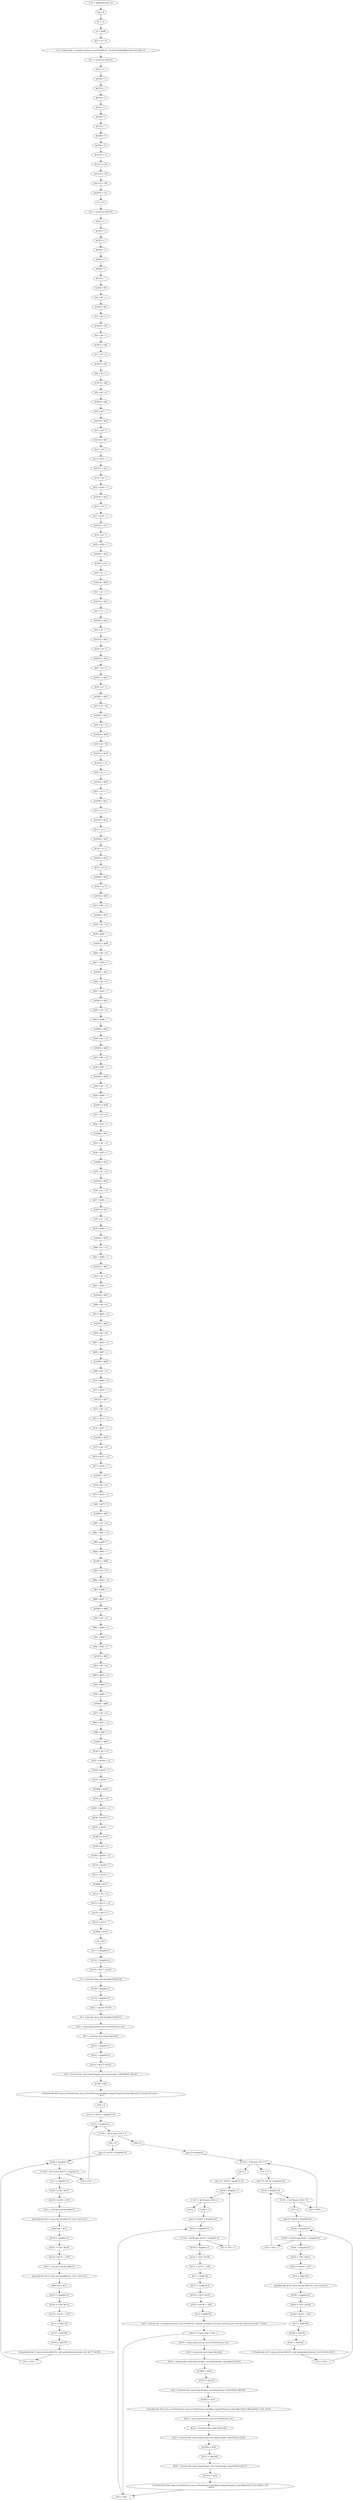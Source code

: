 digraph "unitGraph" {
    "i138 := @parameter0: int"
    "b0 = 8"
    "b1 = 32"
    "s2 = 4096"
    "$i3 = s2 * 16"
    "r0 = staticinvoke <compiler.intrinsics.zip.TestAdler32: byte[] initializedBytes(int,int)>($i3, 0)"
    "$r1 = newarray (int)[15]"
    "$r1[1] = 1"
    "$r1[2] = 2"
    "$r1[3] = 3"
    "$r1[4] = 4"
    "$r1[5] = 5"
    "$r1[6] = 6"
    "$r1[7] = 7"
    "$r1[8] = 8"
    "$r1[9] = 16"
    "$r1[10] = 32"
    "$r1[11] = 64"
    "$r1[12] = 128"
    "$r1[13] = 256"
    "$r1[14] = 512"
    "r2 = $r1"
    "$r3 = newarray (int)[70]"
    "$r3[1] = 1"
    "$r3[2] = 2"
    "$r3[3] = 3"
    "$r3[4] = 4"
    "$r3[5] = 5"
    "$r3[6] = 6"
    "$r3[7] = 7"
    "$r3[8] = b0"
    "$i4 = b0 + 1"
    "$r3[9] = $i4"
    "$i5 = b0 + 2"
    "$r3[10] = $i5"
    "$i6 = b0 + 3"
    "$r3[11] = $i6"
    "$i7 = b0 + 4"
    "$r3[12] = $i7"
    "$i8 = b0 + 5"
    "$r3[13] = $i8"
    "$i9 = b0 + 6"
    "$r3[14] = $i9"
    "$i10 = b0 + 7"
    "$r3[15] = $i10"
    "$i11 = b0 * 2"
    "$r3[16] = $i11"
    "$i12 = b0 * 2"
    "$i13 = $i12 + 1"
    "$r3[17] = $i13"
    "$i14 = b0 * 2"
    "$i15 = $i14 + 3"
    "$r3[18] = $i15"
    "$i16 = b0 * 2"
    "$i17 = $i16 + 5"
    "$r3[19] = $i17"
    "$i18 = b0 * 2"
    "$i19 = $i18 + 7"
    "$r3[20] = $i19"
    "$r3[21] = b1"
    "$i20 = b1 + 1"
    "$r3[22] = $i20"
    "$i21 = b1 + 3"
    "$r3[23] = $i21"
    "$i22 = b1 + 5"
    "$r3[24] = $i22"
    "$i23 = b1 + 7"
    "$r3[25] = $i23"
    "$i24 = b1 * 2"
    "$r3[26] = $i24"
    "$i25 = b1 * 4"
    "$r3[27] = $i25"
    "$i26 = b1 * 8"
    "$r3[28] = $i26"
    "$i27 = b1 * 16"
    "$r3[29] = $i27"
    "$i28 = b1 * 32"
    "$r3[30] = $i28"
    "$i29 = b1 * 64"
    "$r3[31] = $i29"
    "$r3[32] = s2"
    "$i30 = s2 + 1"
    "$r3[33] = $i30"
    "$i31 = s2 + 3"
    "$r3[34] = $i31"
    "$i32 = s2 + 5"
    "$r3[35] = $i32"
    "$i33 = s2 + 7"
    "$r3[36] = $i33"
    "$i34 = s2 * 2"
    "$r3[37] = $i34"
    "$i35 = s2 * 4"
    "$r3[38] = $i35"
    "$i36 = s2 * 8"
    "$r3[39] = $i36"
    "$i37 = b0 + b1"
    "$r3[40] = $i37"
    "$i38 = b0 + b1"
    "$i39 = $i38 + 1"
    "$r3[41] = $i39"
    "$i40 = b0 + b1"
    "$i41 = $i40 + 3"
    "$r3[42] = $i41"
    "$i42 = b0 + b1"
    "$i43 = $i42 + 5"
    "$r3[43] = $i43"
    "$i44 = b0 + b1"
    "$i45 = $i44 + 7"
    "$r3[44] = $i45"
    "$i46 = b0 + s2"
    "$r3[45] = $i46"
    "$i47 = b0 + s2"
    "$i48 = $i47 + 1"
    "$r3[46] = $i48"
    "$i49 = b0 + s2"
    "$i50 = $i49 + 3"
    "$r3[47] = $i50"
    "$i51 = b0 + s2"
    "$i52 = $i51 + 5"
    "$r3[48] = $i52"
    "$i53 = b0 + s2"
    "$i54 = $i53 + 7"
    "$r3[49] = $i54"
    "$i55 = b1 + s2"
    "$r3[50] = $i55"
    "$i56 = b1 + s2"
    "$i57 = $i56 + 1"
    "$r3[51] = $i57"
    "$i58 = b1 + s2"
    "$i59 = $i58 + 3"
    "$r3[52] = $i59"
    "$i60 = b1 + s2"
    "$i61 = $i60 + 5"
    "$r3[53] = $i61"
    "$i62 = b1 + s2"
    "$i63 = $i62 + 7"
    "$r3[54] = $i63"
    "$i64 = b0 + b1"
    "$i65 = $i64 + s2"
    "$r3[55] = $i65"
    "$i66 = b0 + b1"
    "$i67 = $i66 + s2"
    "$i68 = $i67 + 1"
    "$r3[56] = $i68"
    "$i69 = b0 + b1"
    "$i70 = $i69 + s2"
    "$i71 = $i70 + 3"
    "$r3[57] = $i71"
    "$i72 = b0 + b1"
    "$i73 = $i72 + s2"
    "$i74 = $i73 + 5"
    "$r3[58] = $i74"
    "$i75 = b0 + b1"
    "$i76 = $i75 + s2"
    "$i77 = $i76 + 7"
    "$r3[59] = $i77"
    "$i78 = b0 + b1"
    "$i79 = $i78 + s2"
    "$i80 = $i79 * 2"
    "$r3[60] = $i80"
    "$i81 = b0 + b1"
    "$i82 = $i81 + s2"
    "$i83 = $i82 * 2"
    "$i84 = $i83 + 1"
    "$r3[61] = $i84"
    "$i85 = b0 + b1"
    "$i86 = $i85 + s2"
    "$i87 = $i86 * 2"
    "$i88 = $i87 + 3"
    "$r3[62] = $i88"
    "$i89 = b0 + b1"
    "$i90 = $i89 + s2"
    "$i91 = $i90 * 2"
    "$i92 = $i91 + 5"
    "$r3[63] = $i92"
    "$i93 = b0 + b1"
    "$i94 = $i93 + s2"
    "$i95 = $i94 * 2"
    "$i96 = $i95 + 7"
    "$r3[64] = $i96"
    "$i97 = b0 + b1"
    "$i98 = $i97 + s2"
    "$i99 = $i98 * 3"
    "$r3[65] = $i99"
    "$i100 = b0 + b1"
    "$i101 = $i100 + s2"
    "$i102 = $i101 * 3"
    "$i103 = $i102 - 1"
    "$r3[66] = $i103"
    "$i104 = b0 + b1"
    "$i105 = $i104 + s2"
    "$i106 = $i105 * 3"
    "$i107 = $i106 - 3"
    "$r3[67] = $i107"
    "$i108 = b0 + b1"
    "$i109 = $i108 + s2"
    "$i110 = $i109 * 3"
    "$i111 = $i110 - 5"
    "$r3[68] = $i111"
    "$i112 = b0 + b1"
    "$i113 = $i112 + s2"
    "$i114 = $i113 * 3"
    "$i115 = $i114 - 7"
    "$r3[69] = $i115"
    "r4 = $r3"
    "$i117 = lengthof r2"
    "$i116 = lengthof r4"
    "$i118 = $i117 * $i116"
    "r5 = newarray (java.util.zip.Adler32)[$i118]"
    "$i120 = lengthof r2"
    "$i119 = lengthof r4"
    "$i121 = $i120 * $i119"
    "r6 = newarray (java.util.zip.Adler32)[$i121]"
    "$r8 = <java.lang.System: java.io.PrintStream out>"
    "$r7 = newarray (java.lang.Object)[1]"
    "$i123 = lengthof r2"
    "$i122 = lengthof r4"
    "$i124 = $i123 * $i122"
    "$r9 = staticinvoke <java.lang.Integer: java.lang.Integer valueOf(int)>($i124)"
    "$r7[0] = $r9"
    "virtualinvoke $r8.<java.io.PrintStream: java.io.PrintStream printf(java.lang.String,java.lang.Object[])>(\"testing %d cases ...\n\", $r7)"
    "i158 = 0"
    "goto [?= $i125 = lengthof r2]"
    "i159 = 0"
    "goto [?= $i126 = lengthof r4]"
    "$i127 = lengthof r4"
    "$i128 = i158 * $i127"
    "$i129 = $i128 + i159"
    "$r11 = new java.util.zip.Adler32"
    "specialinvoke $r11.<java.util.zip.Adler32: void <init>()>()"
    "r5[$i129] = $r11"
    "$i130 = lengthof r4"
    "$i131 = i158 * $i130"
    "$i132 = $i131 + i159"
    "$r12 = new java.util.zip.Adler32"
    "specialinvoke $r12.<java.util.zip.Adler32: void <init>()>()"
    "r6[$i132] = $r12"
    "$i133 = lengthof r4"
    "$i134 = i158 * $i133"
    "$i135 = $i134 + i159"
    "$r13 = r5[$i135]"
    "$i137 = r2[i158]"
    "$i136 = r4[i159]"
    "virtualinvoke $r13.<java.util.zip.Adler32: void update(byte[],int,int)>(r0, $i137, $i136)"
    "i159 = i159 + 1"
    "$i126 = lengthof r4"
    "if i159 < $i126 goto $i127 = lengthof r4"
    "i158 = i158 + 1"
    "$i125 = lengthof r2"
    "if i158 < $i125 goto i159 = 0"
    "i160 = 0"
    "goto [?= (branch)]"
    "i161 = 0"
    "goto [?= $i139 = lengthof r2]"
    "i162 = 0"
    "goto [?= $i140 = lengthof r4]"
    "$i141 = lengthof r4"
    "$i142 = i161 * $i141"
    "$i143 = $i142 + i162"
    "$r14 = r6[$i143]"
    "virtualinvoke $r14.<java.util.zip.Adler32: void reset()>()"
    "$i144 = lengthof r4"
    "$i145 = i161 * $i144"
    "$i146 = $i145 + i162"
    "$r15 = r6[$i146]"
    "$i148 = r2[i161]"
    "$i147 = r4[i162]"
    "virtualinvoke $r15.<java.util.zip.Adler32: void update(byte[],int,int)>(r0, $i148, $i147)"
    "i162 = i162 + 1"
    "$i140 = lengthof r4"
    "if i162 < $i140 goto $i141 = lengthof r4"
    "i161 = i161 + 1"
    "$i139 = lengthof r2"
    "if i161 < $i139 goto i162 = 0"
    "i160 = i160 + 1"
    "if i160 < i138 goto i161 = 0"
    "i163 = 0"
    "goto [?= $i149 = lengthof r2]"
    "i164 = 0"
    "goto [?= $i165 = lengthof r4]"
    "$i150 = lengthof r4"
    "$i151 = i163 * $i150"
    "$i152 = $i151 + i164"
    "$r17 = r5[$i152]"
    "$i153 = lengthof r4"
    "$i154 = i163 * $i153"
    "$i155 = $i154 + i164"
    "$r16 = r6[$i155]"
    "$z0 = staticinvoke <compiler.intrinsics.zip.TestAdler32: boolean check(java.util.zip.Checksum,java.util.zip.Checksum)>($r17, $r16)"
    "if $z0 != 0 goto i164 = i164 + 1"
    "$r19 = <java.lang.System: java.io.PrintStream out>"
    "$r18 = newarray (java.lang.Object)[2]"
    "$r20 = staticinvoke <java.lang.Integer: java.lang.Integer valueOf(int)>(i163)"
    "$r18[0] = $r20"
    "$i156 = r2[i163]"
    "$r21 = staticinvoke <java.lang.Integer: java.lang.Integer valueOf(int)>($i156)"
    "$r18[1] = $r21"
    "virtualinvoke $r19.<java.io.PrintStream: java.io.PrintStream printf(java.lang.String,java.lang.Object[])>(\"offsets[%d] = %d\", $r18)"
    "$r24 = <java.lang.System: java.io.PrintStream out>"
    "$r23 = newarray (java.lang.Object)[2]"
    "$r25 = staticinvoke <java.lang.Integer: java.lang.Integer valueOf(int)>(i164)"
    "$r23[0] = $r25"
    "$i157 = r4[i164]"
    "$r26 = staticinvoke <java.lang.Integer: java.lang.Integer valueOf(int)>($i157)"
    "$r23[1] = $r26"
    "virtualinvoke $r24.<java.io.PrintStream: java.io.PrintStream printf(java.lang.String,java.lang.Object[])>(\"\tsizes[%d] = %d\n\", $r23)"
    "i164 = i164 + 1"
    "$i165 = lengthof r4"
    "if i164 < $i165 goto $i150 = lengthof r4"
    "i163 = i163 + 1"
    "$i149 = lengthof r2"
    "if i163 < $i149 goto i164 = 0"
    "return"
    "i138 := @parameter0: int"->"b0 = 8";
    "b0 = 8"->"b1 = 32";
    "b1 = 32"->"s2 = 4096";
    "s2 = 4096"->"$i3 = s2 * 16";
    "$i3 = s2 * 16"->"r0 = staticinvoke <compiler.intrinsics.zip.TestAdler32: byte[] initializedBytes(int,int)>($i3, 0)";
    "r0 = staticinvoke <compiler.intrinsics.zip.TestAdler32: byte[] initializedBytes(int,int)>($i3, 0)"->"$r1 = newarray (int)[15]";
    "$r1 = newarray (int)[15]"->"$r1[1] = 1";
    "$r1[1] = 1"->"$r1[2] = 2";
    "$r1[2] = 2"->"$r1[3] = 3";
    "$r1[3] = 3"->"$r1[4] = 4";
    "$r1[4] = 4"->"$r1[5] = 5";
    "$r1[5] = 5"->"$r1[6] = 6";
    "$r1[6] = 6"->"$r1[7] = 7";
    "$r1[7] = 7"->"$r1[8] = 8";
    "$r1[8] = 8"->"$r1[9] = 16";
    "$r1[9] = 16"->"$r1[10] = 32";
    "$r1[10] = 32"->"$r1[11] = 64";
    "$r1[11] = 64"->"$r1[12] = 128";
    "$r1[12] = 128"->"$r1[13] = 256";
    "$r1[13] = 256"->"$r1[14] = 512";
    "$r1[14] = 512"->"r2 = $r1";
    "r2 = $r1"->"$r3 = newarray (int)[70]";
    "$r3 = newarray (int)[70]"->"$r3[1] = 1";
    "$r3[1] = 1"->"$r3[2] = 2";
    "$r3[2] = 2"->"$r3[3] = 3";
    "$r3[3] = 3"->"$r3[4] = 4";
    "$r3[4] = 4"->"$r3[5] = 5";
    "$r3[5] = 5"->"$r3[6] = 6";
    "$r3[6] = 6"->"$r3[7] = 7";
    "$r3[7] = 7"->"$r3[8] = b0";
    "$r3[8] = b0"->"$i4 = b0 + 1";
    "$i4 = b0 + 1"->"$r3[9] = $i4";
    "$r3[9] = $i4"->"$i5 = b0 + 2";
    "$i5 = b0 + 2"->"$r3[10] = $i5";
    "$r3[10] = $i5"->"$i6 = b0 + 3";
    "$i6 = b0 + 3"->"$r3[11] = $i6";
    "$r3[11] = $i6"->"$i7 = b0 + 4";
    "$i7 = b0 + 4"->"$r3[12] = $i7";
    "$r3[12] = $i7"->"$i8 = b0 + 5";
    "$i8 = b0 + 5"->"$r3[13] = $i8";
    "$r3[13] = $i8"->"$i9 = b0 + 6";
    "$i9 = b0 + 6"->"$r3[14] = $i9";
    "$r3[14] = $i9"->"$i10 = b0 + 7";
    "$i10 = b0 + 7"->"$r3[15] = $i10";
    "$r3[15] = $i10"->"$i11 = b0 * 2";
    "$i11 = b0 * 2"->"$r3[16] = $i11";
    "$r3[16] = $i11"->"$i12 = b0 * 2";
    "$i12 = b0 * 2"->"$i13 = $i12 + 1";
    "$i13 = $i12 + 1"->"$r3[17] = $i13";
    "$r3[17] = $i13"->"$i14 = b0 * 2";
    "$i14 = b0 * 2"->"$i15 = $i14 + 3";
    "$i15 = $i14 + 3"->"$r3[18] = $i15";
    "$r3[18] = $i15"->"$i16 = b0 * 2";
    "$i16 = b0 * 2"->"$i17 = $i16 + 5";
    "$i17 = $i16 + 5"->"$r3[19] = $i17";
    "$r3[19] = $i17"->"$i18 = b0 * 2";
    "$i18 = b0 * 2"->"$i19 = $i18 + 7";
    "$i19 = $i18 + 7"->"$r3[20] = $i19";
    "$r3[20] = $i19"->"$r3[21] = b1";
    "$r3[21] = b1"->"$i20 = b1 + 1";
    "$i20 = b1 + 1"->"$r3[22] = $i20";
    "$r3[22] = $i20"->"$i21 = b1 + 3";
    "$i21 = b1 + 3"->"$r3[23] = $i21";
    "$r3[23] = $i21"->"$i22 = b1 + 5";
    "$i22 = b1 + 5"->"$r3[24] = $i22";
    "$r3[24] = $i22"->"$i23 = b1 + 7";
    "$i23 = b1 + 7"->"$r3[25] = $i23";
    "$r3[25] = $i23"->"$i24 = b1 * 2";
    "$i24 = b1 * 2"->"$r3[26] = $i24";
    "$r3[26] = $i24"->"$i25 = b1 * 4";
    "$i25 = b1 * 4"->"$r3[27] = $i25";
    "$r3[27] = $i25"->"$i26 = b1 * 8";
    "$i26 = b1 * 8"->"$r3[28] = $i26";
    "$r3[28] = $i26"->"$i27 = b1 * 16";
    "$i27 = b1 * 16"->"$r3[29] = $i27";
    "$r3[29] = $i27"->"$i28 = b1 * 32";
    "$i28 = b1 * 32"->"$r3[30] = $i28";
    "$r3[30] = $i28"->"$i29 = b1 * 64";
    "$i29 = b1 * 64"->"$r3[31] = $i29";
    "$r3[31] = $i29"->"$r3[32] = s2";
    "$r3[32] = s2"->"$i30 = s2 + 1";
    "$i30 = s2 + 1"->"$r3[33] = $i30";
    "$r3[33] = $i30"->"$i31 = s2 + 3";
    "$i31 = s2 + 3"->"$r3[34] = $i31";
    "$r3[34] = $i31"->"$i32 = s2 + 5";
    "$i32 = s2 + 5"->"$r3[35] = $i32";
    "$r3[35] = $i32"->"$i33 = s2 + 7";
    "$i33 = s2 + 7"->"$r3[36] = $i33";
    "$r3[36] = $i33"->"$i34 = s2 * 2";
    "$i34 = s2 * 2"->"$r3[37] = $i34";
    "$r3[37] = $i34"->"$i35 = s2 * 4";
    "$i35 = s2 * 4"->"$r3[38] = $i35";
    "$r3[38] = $i35"->"$i36 = s2 * 8";
    "$i36 = s2 * 8"->"$r3[39] = $i36";
    "$r3[39] = $i36"->"$i37 = b0 + b1";
    "$i37 = b0 + b1"->"$r3[40] = $i37";
    "$r3[40] = $i37"->"$i38 = b0 + b1";
    "$i38 = b0 + b1"->"$i39 = $i38 + 1";
    "$i39 = $i38 + 1"->"$r3[41] = $i39";
    "$r3[41] = $i39"->"$i40 = b0 + b1";
    "$i40 = b0 + b1"->"$i41 = $i40 + 3";
    "$i41 = $i40 + 3"->"$r3[42] = $i41";
    "$r3[42] = $i41"->"$i42 = b0 + b1";
    "$i42 = b0 + b1"->"$i43 = $i42 + 5";
    "$i43 = $i42 + 5"->"$r3[43] = $i43";
    "$r3[43] = $i43"->"$i44 = b0 + b1";
    "$i44 = b0 + b1"->"$i45 = $i44 + 7";
    "$i45 = $i44 + 7"->"$r3[44] = $i45";
    "$r3[44] = $i45"->"$i46 = b0 + s2";
    "$i46 = b0 + s2"->"$r3[45] = $i46";
    "$r3[45] = $i46"->"$i47 = b0 + s2";
    "$i47 = b0 + s2"->"$i48 = $i47 + 1";
    "$i48 = $i47 + 1"->"$r3[46] = $i48";
    "$r3[46] = $i48"->"$i49 = b0 + s2";
    "$i49 = b0 + s2"->"$i50 = $i49 + 3";
    "$i50 = $i49 + 3"->"$r3[47] = $i50";
    "$r3[47] = $i50"->"$i51 = b0 + s2";
    "$i51 = b0 + s2"->"$i52 = $i51 + 5";
    "$i52 = $i51 + 5"->"$r3[48] = $i52";
    "$r3[48] = $i52"->"$i53 = b0 + s2";
    "$i53 = b0 + s2"->"$i54 = $i53 + 7";
    "$i54 = $i53 + 7"->"$r3[49] = $i54";
    "$r3[49] = $i54"->"$i55 = b1 + s2";
    "$i55 = b1 + s2"->"$r3[50] = $i55";
    "$r3[50] = $i55"->"$i56 = b1 + s2";
    "$i56 = b1 + s2"->"$i57 = $i56 + 1";
    "$i57 = $i56 + 1"->"$r3[51] = $i57";
    "$r3[51] = $i57"->"$i58 = b1 + s2";
    "$i58 = b1 + s2"->"$i59 = $i58 + 3";
    "$i59 = $i58 + 3"->"$r3[52] = $i59";
    "$r3[52] = $i59"->"$i60 = b1 + s2";
    "$i60 = b1 + s2"->"$i61 = $i60 + 5";
    "$i61 = $i60 + 5"->"$r3[53] = $i61";
    "$r3[53] = $i61"->"$i62 = b1 + s2";
    "$i62 = b1 + s2"->"$i63 = $i62 + 7";
    "$i63 = $i62 + 7"->"$r3[54] = $i63";
    "$r3[54] = $i63"->"$i64 = b0 + b1";
    "$i64 = b0 + b1"->"$i65 = $i64 + s2";
    "$i65 = $i64 + s2"->"$r3[55] = $i65";
    "$r3[55] = $i65"->"$i66 = b0 + b1";
    "$i66 = b0 + b1"->"$i67 = $i66 + s2";
    "$i67 = $i66 + s2"->"$i68 = $i67 + 1";
    "$i68 = $i67 + 1"->"$r3[56] = $i68";
    "$r3[56] = $i68"->"$i69 = b0 + b1";
    "$i69 = b0 + b1"->"$i70 = $i69 + s2";
    "$i70 = $i69 + s2"->"$i71 = $i70 + 3";
    "$i71 = $i70 + 3"->"$r3[57] = $i71";
    "$r3[57] = $i71"->"$i72 = b0 + b1";
    "$i72 = b0 + b1"->"$i73 = $i72 + s2";
    "$i73 = $i72 + s2"->"$i74 = $i73 + 5";
    "$i74 = $i73 + 5"->"$r3[58] = $i74";
    "$r3[58] = $i74"->"$i75 = b0 + b1";
    "$i75 = b0 + b1"->"$i76 = $i75 + s2";
    "$i76 = $i75 + s2"->"$i77 = $i76 + 7";
    "$i77 = $i76 + 7"->"$r3[59] = $i77";
    "$r3[59] = $i77"->"$i78 = b0 + b1";
    "$i78 = b0 + b1"->"$i79 = $i78 + s2";
    "$i79 = $i78 + s2"->"$i80 = $i79 * 2";
    "$i80 = $i79 * 2"->"$r3[60] = $i80";
    "$r3[60] = $i80"->"$i81 = b0 + b1";
    "$i81 = b0 + b1"->"$i82 = $i81 + s2";
    "$i82 = $i81 + s2"->"$i83 = $i82 * 2";
    "$i83 = $i82 * 2"->"$i84 = $i83 + 1";
    "$i84 = $i83 + 1"->"$r3[61] = $i84";
    "$r3[61] = $i84"->"$i85 = b0 + b1";
    "$i85 = b0 + b1"->"$i86 = $i85 + s2";
    "$i86 = $i85 + s2"->"$i87 = $i86 * 2";
    "$i87 = $i86 * 2"->"$i88 = $i87 + 3";
    "$i88 = $i87 + 3"->"$r3[62] = $i88";
    "$r3[62] = $i88"->"$i89 = b0 + b1";
    "$i89 = b0 + b1"->"$i90 = $i89 + s2";
    "$i90 = $i89 + s2"->"$i91 = $i90 * 2";
    "$i91 = $i90 * 2"->"$i92 = $i91 + 5";
    "$i92 = $i91 + 5"->"$r3[63] = $i92";
    "$r3[63] = $i92"->"$i93 = b0 + b1";
    "$i93 = b0 + b1"->"$i94 = $i93 + s2";
    "$i94 = $i93 + s2"->"$i95 = $i94 * 2";
    "$i95 = $i94 * 2"->"$i96 = $i95 + 7";
    "$i96 = $i95 + 7"->"$r3[64] = $i96";
    "$r3[64] = $i96"->"$i97 = b0 + b1";
    "$i97 = b0 + b1"->"$i98 = $i97 + s2";
    "$i98 = $i97 + s2"->"$i99 = $i98 * 3";
    "$i99 = $i98 * 3"->"$r3[65] = $i99";
    "$r3[65] = $i99"->"$i100 = b0 + b1";
    "$i100 = b0 + b1"->"$i101 = $i100 + s2";
    "$i101 = $i100 + s2"->"$i102 = $i101 * 3";
    "$i102 = $i101 * 3"->"$i103 = $i102 - 1";
    "$i103 = $i102 - 1"->"$r3[66] = $i103";
    "$r3[66] = $i103"->"$i104 = b0 + b1";
    "$i104 = b0 + b1"->"$i105 = $i104 + s2";
    "$i105 = $i104 + s2"->"$i106 = $i105 * 3";
    "$i106 = $i105 * 3"->"$i107 = $i106 - 3";
    "$i107 = $i106 - 3"->"$r3[67] = $i107";
    "$r3[67] = $i107"->"$i108 = b0 + b1";
    "$i108 = b0 + b1"->"$i109 = $i108 + s2";
    "$i109 = $i108 + s2"->"$i110 = $i109 * 3";
    "$i110 = $i109 * 3"->"$i111 = $i110 - 5";
    "$i111 = $i110 - 5"->"$r3[68] = $i111";
    "$r3[68] = $i111"->"$i112 = b0 + b1";
    "$i112 = b0 + b1"->"$i113 = $i112 + s2";
    "$i113 = $i112 + s2"->"$i114 = $i113 * 3";
    "$i114 = $i113 * 3"->"$i115 = $i114 - 7";
    "$i115 = $i114 - 7"->"$r3[69] = $i115";
    "$r3[69] = $i115"->"r4 = $r3";
    "r4 = $r3"->"$i117 = lengthof r2";
    "$i117 = lengthof r2"->"$i116 = lengthof r4";
    "$i116 = lengthof r4"->"$i118 = $i117 * $i116";
    "$i118 = $i117 * $i116"->"r5 = newarray (java.util.zip.Adler32)[$i118]";
    "r5 = newarray (java.util.zip.Adler32)[$i118]"->"$i120 = lengthof r2";
    "$i120 = lengthof r2"->"$i119 = lengthof r4";
    "$i119 = lengthof r4"->"$i121 = $i120 * $i119";
    "$i121 = $i120 * $i119"->"r6 = newarray (java.util.zip.Adler32)[$i121]";
    "r6 = newarray (java.util.zip.Adler32)[$i121]"->"$r8 = <java.lang.System: java.io.PrintStream out>";
    "$r8 = <java.lang.System: java.io.PrintStream out>"->"$r7 = newarray (java.lang.Object)[1]";
    "$r7 = newarray (java.lang.Object)[1]"->"$i123 = lengthof r2";
    "$i123 = lengthof r2"->"$i122 = lengthof r4";
    "$i122 = lengthof r4"->"$i124 = $i123 * $i122";
    "$i124 = $i123 * $i122"->"$r9 = staticinvoke <java.lang.Integer: java.lang.Integer valueOf(int)>($i124)";
    "$r9 = staticinvoke <java.lang.Integer: java.lang.Integer valueOf(int)>($i124)"->"$r7[0] = $r9";
    "$r7[0] = $r9"->"virtualinvoke $r8.<java.io.PrintStream: java.io.PrintStream printf(java.lang.String,java.lang.Object[])>(\"testing %d cases ...\n\", $r7)";
    "virtualinvoke $r8.<java.io.PrintStream: java.io.PrintStream printf(java.lang.String,java.lang.Object[])>(\"testing %d cases ...\n\", $r7)"->"i158 = 0";
    "i158 = 0"->"goto [?= $i125 = lengthof r2]";
    "goto [?= $i125 = lengthof r2]"->"$i125 = lengthof r2";
    "i159 = 0"->"goto [?= $i126 = lengthof r4]";
    "goto [?= $i126 = lengthof r4]"->"$i126 = lengthof r4";
    "$i127 = lengthof r4"->"$i128 = i158 * $i127";
    "$i128 = i158 * $i127"->"$i129 = $i128 + i159";
    "$i129 = $i128 + i159"->"$r11 = new java.util.zip.Adler32";
    "$r11 = new java.util.zip.Adler32"->"specialinvoke $r11.<java.util.zip.Adler32: void <init>()>()";
    "specialinvoke $r11.<java.util.zip.Adler32: void <init>()>()"->"r5[$i129] = $r11";
    "r5[$i129] = $r11"->"$i130 = lengthof r4";
    "$i130 = lengthof r4"->"$i131 = i158 * $i130";
    "$i131 = i158 * $i130"->"$i132 = $i131 + i159";
    "$i132 = $i131 + i159"->"$r12 = new java.util.zip.Adler32";
    "$r12 = new java.util.zip.Adler32"->"specialinvoke $r12.<java.util.zip.Adler32: void <init>()>()";
    "specialinvoke $r12.<java.util.zip.Adler32: void <init>()>()"->"r6[$i132] = $r12";
    "r6[$i132] = $r12"->"$i133 = lengthof r4";
    "$i133 = lengthof r4"->"$i134 = i158 * $i133";
    "$i134 = i158 * $i133"->"$i135 = $i134 + i159";
    "$i135 = $i134 + i159"->"$r13 = r5[$i135]";
    "$r13 = r5[$i135]"->"$i137 = r2[i158]";
    "$i137 = r2[i158]"->"$i136 = r4[i159]";
    "$i136 = r4[i159]"->"virtualinvoke $r13.<java.util.zip.Adler32: void update(byte[],int,int)>(r0, $i137, $i136)";
    "virtualinvoke $r13.<java.util.zip.Adler32: void update(byte[],int,int)>(r0, $i137, $i136)"->"i159 = i159 + 1";
    "i159 = i159 + 1"->"$i126 = lengthof r4";
    "$i126 = lengthof r4"->"if i159 < $i126 goto $i127 = lengthof r4";
    "if i159 < $i126 goto $i127 = lengthof r4"->"i158 = i158 + 1";
    "if i159 < $i126 goto $i127 = lengthof r4"->"$i127 = lengthof r4";
    "i158 = i158 + 1"->"$i125 = lengthof r2";
    "$i125 = lengthof r2"->"if i158 < $i125 goto i159 = 0";
    "if i158 < $i125 goto i159 = 0"->"i160 = 0";
    "if i158 < $i125 goto i159 = 0"->"i159 = 0";
    "i160 = 0"->"goto [?= (branch)]";
    "goto [?= (branch)]"->"if i160 < i138 goto i161 = 0";
    "i161 = 0"->"goto [?= $i139 = lengthof r2]";
    "goto [?= $i139 = lengthof r2]"->"$i139 = lengthof r2";
    "i162 = 0"->"goto [?= $i140 = lengthof r4]";
    "goto [?= $i140 = lengthof r4]"->"$i140 = lengthof r4";
    "$i141 = lengthof r4"->"$i142 = i161 * $i141";
    "$i142 = i161 * $i141"->"$i143 = $i142 + i162";
    "$i143 = $i142 + i162"->"$r14 = r6[$i143]";
    "$r14 = r6[$i143]"->"virtualinvoke $r14.<java.util.zip.Adler32: void reset()>()";
    "virtualinvoke $r14.<java.util.zip.Adler32: void reset()>()"->"$i144 = lengthof r4";
    "$i144 = lengthof r4"->"$i145 = i161 * $i144";
    "$i145 = i161 * $i144"->"$i146 = $i145 + i162";
    "$i146 = $i145 + i162"->"$r15 = r6[$i146]";
    "$r15 = r6[$i146]"->"$i148 = r2[i161]";
    "$i148 = r2[i161]"->"$i147 = r4[i162]";
    "$i147 = r4[i162]"->"virtualinvoke $r15.<java.util.zip.Adler32: void update(byte[],int,int)>(r0, $i148, $i147)";
    "virtualinvoke $r15.<java.util.zip.Adler32: void update(byte[],int,int)>(r0, $i148, $i147)"->"i162 = i162 + 1";
    "i162 = i162 + 1"->"$i140 = lengthof r4";
    "$i140 = lengthof r4"->"if i162 < $i140 goto $i141 = lengthof r4";
    "if i162 < $i140 goto $i141 = lengthof r4"->"i161 = i161 + 1";
    "if i162 < $i140 goto $i141 = lengthof r4"->"$i141 = lengthof r4";
    "i161 = i161 + 1"->"$i139 = lengthof r2";
    "$i139 = lengthof r2"->"if i161 < $i139 goto i162 = 0";
    "if i161 < $i139 goto i162 = 0"->"i160 = i160 + 1";
    "if i161 < $i139 goto i162 = 0"->"i162 = 0";
    "i160 = i160 + 1"->"if i160 < i138 goto i161 = 0";
    "if i160 < i138 goto i161 = 0"->"i163 = 0";
    "if i160 < i138 goto i161 = 0"->"i161 = 0";
    "i163 = 0"->"goto [?= $i149 = lengthof r2]";
    "goto [?= $i149 = lengthof r2]"->"$i149 = lengthof r2";
    "i164 = 0"->"goto [?= $i165 = lengthof r4]";
    "goto [?= $i165 = lengthof r4]"->"$i165 = lengthof r4";
    "$i150 = lengthof r4"->"$i151 = i163 * $i150";
    "$i151 = i163 * $i150"->"$i152 = $i151 + i164";
    "$i152 = $i151 + i164"->"$r17 = r5[$i152]";
    "$r17 = r5[$i152]"->"$i153 = lengthof r4";
    "$i153 = lengthof r4"->"$i154 = i163 * $i153";
    "$i154 = i163 * $i153"->"$i155 = $i154 + i164";
    "$i155 = $i154 + i164"->"$r16 = r6[$i155]";
    "$r16 = r6[$i155]"->"$z0 = staticinvoke <compiler.intrinsics.zip.TestAdler32: boolean check(java.util.zip.Checksum,java.util.zip.Checksum)>($r17, $r16)";
    "$z0 = staticinvoke <compiler.intrinsics.zip.TestAdler32: boolean check(java.util.zip.Checksum,java.util.zip.Checksum)>($r17, $r16)"->"if $z0 != 0 goto i164 = i164 + 1";
    "if $z0 != 0 goto i164 = i164 + 1"->"$r19 = <java.lang.System: java.io.PrintStream out>";
    "if $z0 != 0 goto i164 = i164 + 1"->"i164 = i164 + 1";
    "$r19 = <java.lang.System: java.io.PrintStream out>"->"$r18 = newarray (java.lang.Object)[2]";
    "$r18 = newarray (java.lang.Object)[2]"->"$r20 = staticinvoke <java.lang.Integer: java.lang.Integer valueOf(int)>(i163)";
    "$r20 = staticinvoke <java.lang.Integer: java.lang.Integer valueOf(int)>(i163)"->"$r18[0] = $r20";
    "$r18[0] = $r20"->"$i156 = r2[i163]";
    "$i156 = r2[i163]"->"$r21 = staticinvoke <java.lang.Integer: java.lang.Integer valueOf(int)>($i156)";
    "$r21 = staticinvoke <java.lang.Integer: java.lang.Integer valueOf(int)>($i156)"->"$r18[1] = $r21";
    "$r18[1] = $r21"->"virtualinvoke $r19.<java.io.PrintStream: java.io.PrintStream printf(java.lang.String,java.lang.Object[])>(\"offsets[%d] = %d\", $r18)";
    "virtualinvoke $r19.<java.io.PrintStream: java.io.PrintStream printf(java.lang.String,java.lang.Object[])>(\"offsets[%d] = %d\", $r18)"->"$r24 = <java.lang.System: java.io.PrintStream out>";
    "$r24 = <java.lang.System: java.io.PrintStream out>"->"$r23 = newarray (java.lang.Object)[2]";
    "$r23 = newarray (java.lang.Object)[2]"->"$r25 = staticinvoke <java.lang.Integer: java.lang.Integer valueOf(int)>(i164)";
    "$r25 = staticinvoke <java.lang.Integer: java.lang.Integer valueOf(int)>(i164)"->"$r23[0] = $r25";
    "$r23[0] = $r25"->"$i157 = r4[i164]";
    "$i157 = r4[i164]"->"$r26 = staticinvoke <java.lang.Integer: java.lang.Integer valueOf(int)>($i157)";
    "$r26 = staticinvoke <java.lang.Integer: java.lang.Integer valueOf(int)>($i157)"->"$r23[1] = $r26";
    "$r23[1] = $r26"->"virtualinvoke $r24.<java.io.PrintStream: java.io.PrintStream printf(java.lang.String,java.lang.Object[])>(\"\tsizes[%d] = %d\n\", $r23)";
    "virtualinvoke $r24.<java.io.PrintStream: java.io.PrintStream printf(java.lang.String,java.lang.Object[])>(\"\tsizes[%d] = %d\n\", $r23)"->"i164 = i164 + 1";
    "i164 = i164 + 1"->"$i165 = lengthof r4";
    "$i165 = lengthof r4"->"if i164 < $i165 goto $i150 = lengthof r4";
    "if i164 < $i165 goto $i150 = lengthof r4"->"i163 = i163 + 1";
    "if i164 < $i165 goto $i150 = lengthof r4"->"$i150 = lengthof r4";
    "i163 = i163 + 1"->"$i149 = lengthof r2";
    "$i149 = lengthof r2"->"if i163 < $i149 goto i164 = 0";
    "if i163 < $i149 goto i164 = 0"->"return";
    "if i163 < $i149 goto i164 = 0"->"i164 = 0";
}
